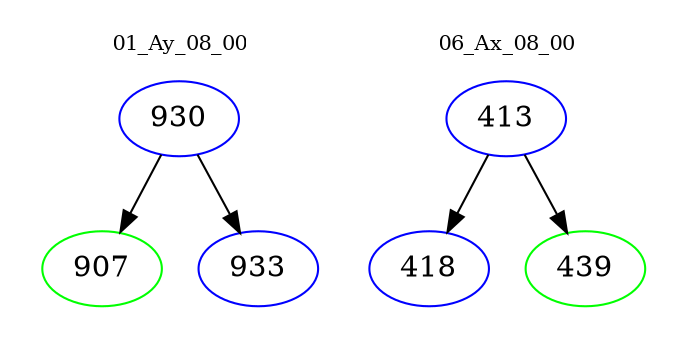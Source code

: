 digraph{
subgraph cluster_0 {
color = white
label = "01_Ay_08_00";
fontsize=10;
T0_930 [label="930", color="blue"]
T0_930 -> T0_907 [color="black"]
T0_907 [label="907", color="green"]
T0_930 -> T0_933 [color="black"]
T0_933 [label="933", color="blue"]
}
subgraph cluster_1 {
color = white
label = "06_Ax_08_00";
fontsize=10;
T1_413 [label="413", color="blue"]
T1_413 -> T1_418 [color="black"]
T1_418 [label="418", color="blue"]
T1_413 -> T1_439 [color="black"]
T1_439 [label="439", color="green"]
}
}
